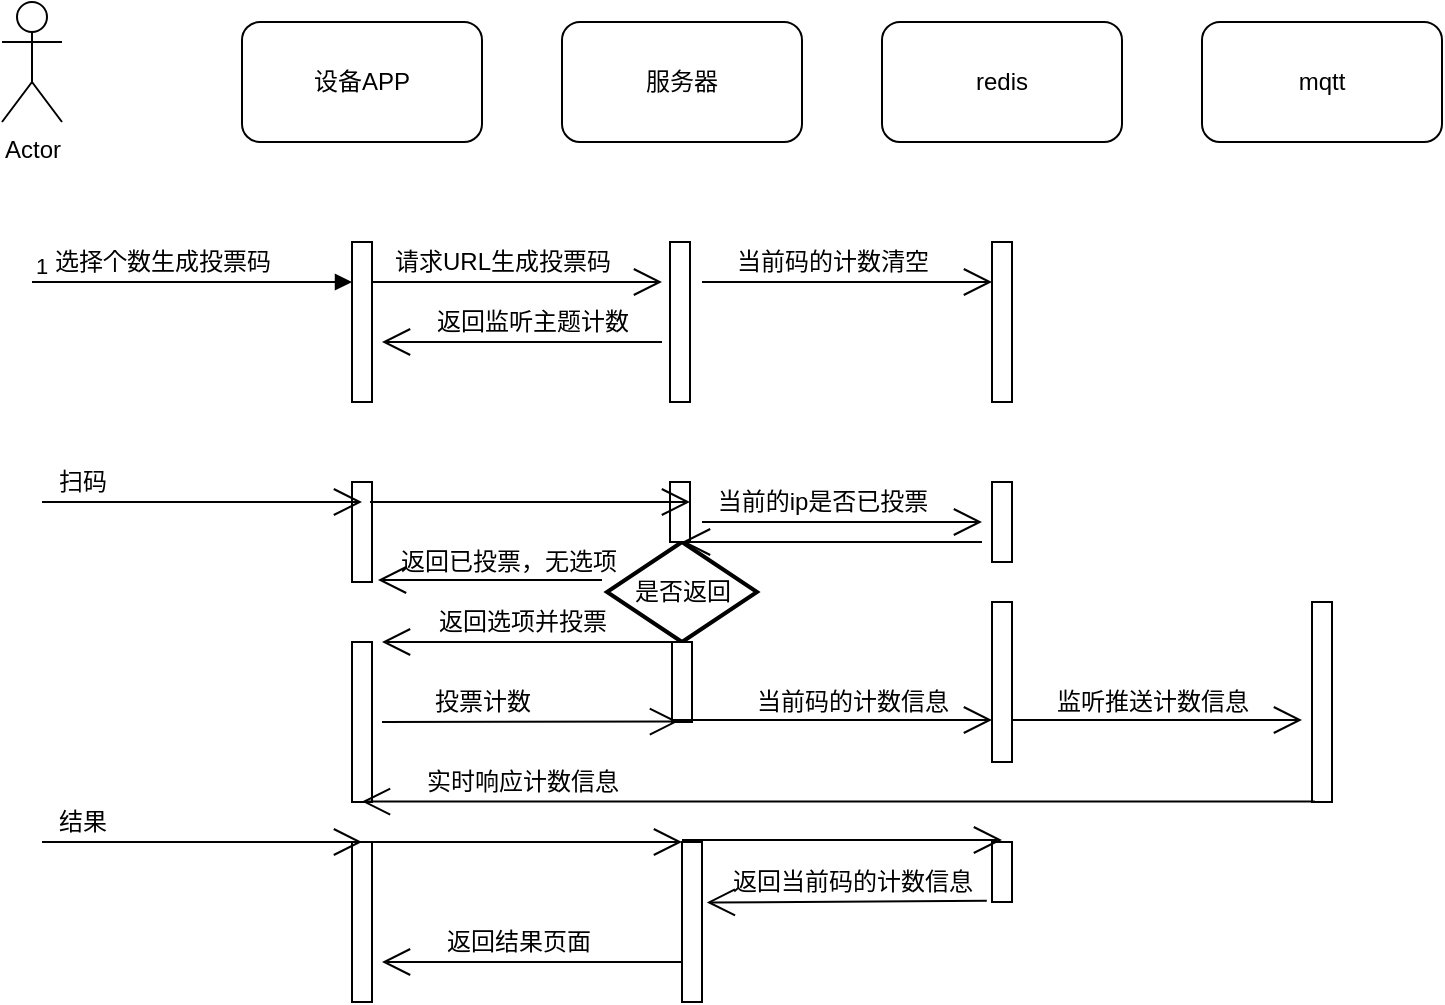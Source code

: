 <mxfile version="15.3.1" type="github"><diagram id="lQphpqagglQJsWHNd3zq" name="Page-1"><mxGraphModel dx="1038" dy="547" grid="1" gridSize="10" guides="1" tooltips="1" connect="1" arrows="1" fold="1" page="1" pageScale="1" pageWidth="827" pageHeight="1169" math="0" shadow="0"><root><mxCell id="0"/><mxCell id="1" parent="0"/><mxCell id="zckvyzsz_IshEhDsn_D2-1" value="Actor" style="shape=umlActor;verticalLabelPosition=bottom;verticalAlign=top;html=1;outlineConnect=0;" vertex="1" parent="1"><mxGeometry x="80" width="30" height="60" as="geometry"/></mxCell><mxCell id="zckvyzsz_IshEhDsn_D2-2" value="设备APP" style="rounded=1;whiteSpace=wrap;html=1;" vertex="1" parent="1"><mxGeometry x="200" y="10" width="120" height="60" as="geometry"/></mxCell><mxCell id="zckvyzsz_IshEhDsn_D2-3" value="服务器" style="rounded=1;whiteSpace=wrap;html=1;" vertex="1" parent="1"><mxGeometry x="360" y="10" width="120" height="60" as="geometry"/></mxCell><mxCell id="zckvyzsz_IshEhDsn_D2-4" value="redis" style="rounded=1;whiteSpace=wrap;html=1;" vertex="1" parent="1"><mxGeometry x="520" y="10" width="120" height="60" as="geometry"/></mxCell><mxCell id="zckvyzsz_IshEhDsn_D2-5" value="mqtt" style="rounded=1;whiteSpace=wrap;html=1;" vertex="1" parent="1"><mxGeometry x="680" y="10" width="120" height="60" as="geometry"/></mxCell><mxCell id="zckvyzsz_IshEhDsn_D2-8" value="" style="html=1;points=[];perimeter=orthogonalPerimeter;" vertex="1" parent="1"><mxGeometry x="255" y="120" width="10" height="80" as="geometry"/></mxCell><mxCell id="zckvyzsz_IshEhDsn_D2-9" value="" style="endArrow=block;endFill=1;html=1;edgeStyle=orthogonalEdgeStyle;align=left;verticalAlign=top;" edge="1" parent="1"><mxGeometry x="-1" relative="1" as="geometry"><mxPoint x="95" y="140" as="sourcePoint"/><mxPoint x="255" y="140" as="targetPoint"/></mxGeometry></mxCell><mxCell id="zckvyzsz_IshEhDsn_D2-10" value="1" style="edgeLabel;resizable=0;html=1;align=left;verticalAlign=bottom;" connectable="0" vertex="1" parent="zckvyzsz_IshEhDsn_D2-9"><mxGeometry x="-1" relative="1" as="geometry"/></mxCell><mxCell id="zckvyzsz_IshEhDsn_D2-11" value="选择个数生成投票码" style="text;html=1;align=center;verticalAlign=middle;resizable=0;points=[];autosize=1;strokeColor=none;fillColor=none;" vertex="1" parent="1"><mxGeometry x="100" y="120" width="120" height="20" as="geometry"/></mxCell><mxCell id="zckvyzsz_IshEhDsn_D2-12" value="" style="html=1;points=[];perimeter=orthogonalPerimeter;" vertex="1" parent="1"><mxGeometry x="414" y="120" width="10" height="80" as="geometry"/></mxCell><mxCell id="zckvyzsz_IshEhDsn_D2-25" value="" style="endArrow=open;endFill=1;endSize=12;html=1;" edge="1" parent="1"><mxGeometry width="160" relative="1" as="geometry"><mxPoint x="265" y="140" as="sourcePoint"/><mxPoint x="410" y="140" as="targetPoint"/><Array as="points"><mxPoint x="310" y="140"/><mxPoint x="350" y="140"/></Array></mxGeometry></mxCell><mxCell id="zckvyzsz_IshEhDsn_D2-26" value="请求URL生成投票码" style="text;html=1;align=center;verticalAlign=middle;resizable=0;points=[];autosize=1;strokeColor=none;fillColor=none;" vertex="1" parent="1"><mxGeometry x="270" y="120" width="120" height="20" as="geometry"/></mxCell><mxCell id="zckvyzsz_IshEhDsn_D2-27" value="" style="endArrow=open;endFill=1;endSize=12;html=1;" edge="1" parent="1" target="zckvyzsz_IshEhDsn_D2-28"><mxGeometry width="160" relative="1" as="geometry"><mxPoint x="430" y="140" as="sourcePoint"/><mxPoint x="490" y="260" as="targetPoint"/></mxGeometry></mxCell><mxCell id="zckvyzsz_IshEhDsn_D2-28" value="" style="html=1;points=[];perimeter=orthogonalPerimeter;" vertex="1" parent="1"><mxGeometry x="575" y="120" width="10" height="80" as="geometry"/></mxCell><mxCell id="zckvyzsz_IshEhDsn_D2-29" value="当前码的计数清空" style="text;html=1;align=center;verticalAlign=middle;resizable=0;points=[];autosize=1;strokeColor=none;fillColor=none;" vertex="1" parent="1"><mxGeometry x="440" y="120" width="110" height="20" as="geometry"/></mxCell><mxCell id="zckvyzsz_IshEhDsn_D2-30" value="" style="endArrow=open;endFill=1;endSize=12;html=1;" edge="1" parent="1"><mxGeometry width="160" relative="1" as="geometry"><mxPoint x="410" y="170" as="sourcePoint"/><mxPoint x="270" y="170" as="targetPoint"/></mxGeometry></mxCell><mxCell id="zckvyzsz_IshEhDsn_D2-31" value="返回监听主题计数" style="text;html=1;align=center;verticalAlign=middle;resizable=0;points=[];autosize=1;strokeColor=none;fillColor=none;" vertex="1" parent="1"><mxGeometry x="290" y="150" width="110" height="20" as="geometry"/></mxCell><mxCell id="zckvyzsz_IshEhDsn_D2-32" value="" style="html=1;points=[];perimeter=orthogonalPerimeter;" vertex="1" parent="1"><mxGeometry x="255" y="240" width="10" height="50" as="geometry"/></mxCell><mxCell id="zckvyzsz_IshEhDsn_D2-33" value="" style="endArrow=open;endFill=1;endSize=12;html=1;" edge="1" parent="1"><mxGeometry width="160" relative="1" as="geometry"><mxPoint x="100" y="250" as="sourcePoint"/><mxPoint x="260" y="250" as="targetPoint"/></mxGeometry></mxCell><mxCell id="zckvyzsz_IshEhDsn_D2-34" value="扫码" style="text;html=1;align=center;verticalAlign=middle;resizable=0;points=[];autosize=1;strokeColor=none;fillColor=none;" vertex="1" parent="1"><mxGeometry x="100" y="230" width="40" height="20" as="geometry"/></mxCell><mxCell id="zckvyzsz_IshEhDsn_D2-38" value="是否返回" style="strokeWidth=2;html=1;shape=mxgraph.flowchart.decision;whiteSpace=wrap;" vertex="1" parent="1"><mxGeometry x="382.5" y="270" width="75" height="50" as="geometry"/></mxCell><mxCell id="zckvyzsz_IshEhDsn_D2-40" value="" style="html=1;points=[];perimeter=orthogonalPerimeter;" vertex="1" parent="1"><mxGeometry x="414" y="240" width="10" height="30" as="geometry"/></mxCell><mxCell id="zckvyzsz_IshEhDsn_D2-41" value="" style="endArrow=open;endFill=1;endSize=12;html=1;" edge="1" parent="1"><mxGeometry width="160" relative="1" as="geometry"><mxPoint x="264" y="250" as="sourcePoint"/><mxPoint x="424" y="250" as="targetPoint"/></mxGeometry></mxCell><mxCell id="zckvyzsz_IshEhDsn_D2-42" value="" style="endArrow=open;endFill=1;endSize=12;html=1;" edge="1" parent="1"><mxGeometry width="160" relative="1" as="geometry"><mxPoint x="380" y="289" as="sourcePoint"/><mxPoint x="268" y="289" as="targetPoint"/></mxGeometry></mxCell><mxCell id="zckvyzsz_IshEhDsn_D2-43" value="返回已投票，无选项" style="text;html=1;align=center;verticalAlign=middle;resizable=0;points=[];autosize=1;strokeColor=none;fillColor=none;" vertex="1" parent="1"><mxGeometry x="272.5" y="270" width="120" height="20" as="geometry"/></mxCell><mxCell id="zckvyzsz_IshEhDsn_D2-44" value="" style="endArrow=open;endFill=1;endSize=12;html=1;exitX=0.5;exitY=1;exitDx=0;exitDy=0;exitPerimeter=0;" edge="1" parent="1" source="zckvyzsz_IshEhDsn_D2-38"><mxGeometry width="160" relative="1" as="geometry"><mxPoint x="330" y="260" as="sourcePoint"/><mxPoint x="270" y="320" as="targetPoint"/><Array as="points"/></mxGeometry></mxCell><mxCell id="zckvyzsz_IshEhDsn_D2-47" value="" style="endArrow=open;endFill=1;endSize=12;html=1;entryX=0.3;entryY=0.995;entryDx=0;entryDy=0;entryPerimeter=0;" edge="1" parent="1" target="zckvyzsz_IshEhDsn_D2-50"><mxGeometry width="160" relative="1" as="geometry"><mxPoint x="270" y="360" as="sourcePoint"/><mxPoint x="410" y="360" as="targetPoint"/></mxGeometry></mxCell><mxCell id="zckvyzsz_IshEhDsn_D2-49" value="返回选项并投票" style="text;html=1;align=center;verticalAlign=middle;resizable=0;points=[];autosize=1;strokeColor=none;fillColor=none;" vertex="1" parent="1"><mxGeometry x="290" y="300" width="100" height="20" as="geometry"/></mxCell><mxCell id="zckvyzsz_IshEhDsn_D2-50" value="" style="html=1;points=[];perimeter=orthogonalPerimeter;" vertex="1" parent="1"><mxGeometry x="415" y="320" width="10" height="40" as="geometry"/></mxCell><mxCell id="zckvyzsz_IshEhDsn_D2-51" value="" style="html=1;points=[];perimeter=orthogonalPerimeter;" vertex="1" parent="1"><mxGeometry x="255" y="320" width="10" height="80" as="geometry"/></mxCell><mxCell id="zckvyzsz_IshEhDsn_D2-52" value="投票计数" style="text;html=1;align=center;verticalAlign=middle;resizable=0;points=[];autosize=1;strokeColor=none;fillColor=none;" vertex="1" parent="1"><mxGeometry x="290" y="340" width="60" height="20" as="geometry"/></mxCell><mxCell id="zckvyzsz_IshEhDsn_D2-53" value="" style="html=1;points=[];perimeter=orthogonalPerimeter;" vertex="1" parent="1"><mxGeometry x="575" y="300" width="10" height="80" as="geometry"/></mxCell><mxCell id="zckvyzsz_IshEhDsn_D2-57" value="" style="endArrow=open;endFill=1;endSize=12;html=1;" edge="1" parent="1"><mxGeometry width="160" relative="1" as="geometry"><mxPoint x="415" y="359" as="sourcePoint"/><mxPoint x="575" y="359" as="targetPoint"/></mxGeometry></mxCell><mxCell id="zckvyzsz_IshEhDsn_D2-58" value="当前码的计数信息" style="text;html=1;align=center;verticalAlign=middle;resizable=0;points=[];autosize=1;strokeColor=none;fillColor=none;" vertex="1" parent="1"><mxGeometry x="450" y="340" width="110" height="20" as="geometry"/></mxCell><mxCell id="zckvyzsz_IshEhDsn_D2-59" value="" style="html=1;points=[];perimeter=orthogonalPerimeter;" vertex="1" parent="1"><mxGeometry x="575" y="240" width="10" height="40" as="geometry"/></mxCell><mxCell id="zckvyzsz_IshEhDsn_D2-60" value="" style="endArrow=open;endFill=1;endSize=12;html=1;" edge="1" parent="1"><mxGeometry width="160" relative="1" as="geometry"><mxPoint x="430" y="260" as="sourcePoint"/><mxPoint x="570" y="260" as="targetPoint"/></mxGeometry></mxCell><mxCell id="zckvyzsz_IshEhDsn_D2-61" value="&lt;span&gt;当前的ip是否已投票&lt;/span&gt;" style="text;html=1;align=center;verticalAlign=middle;resizable=0;points=[];autosize=1;strokeColor=none;fillColor=none;" vertex="1" parent="1"><mxGeometry x="430" y="240" width="120" height="20" as="geometry"/></mxCell><mxCell id="zckvyzsz_IshEhDsn_D2-63" value="" style="endArrow=open;endFill=1;endSize=12;html=1;entryX=0.5;entryY=0;entryDx=0;entryDy=0;entryPerimeter=0;" edge="1" parent="1" target="zckvyzsz_IshEhDsn_D2-38"><mxGeometry width="160" relative="1" as="geometry"><mxPoint x="570" y="270" as="sourcePoint"/><mxPoint x="490" y="270" as="targetPoint"/></mxGeometry></mxCell><mxCell id="zckvyzsz_IshEhDsn_D2-64" value="" style="html=1;points=[];perimeter=orthogonalPerimeter;" vertex="1" parent="1"><mxGeometry x="735" y="300" width="10" height="100" as="geometry"/></mxCell><mxCell id="zckvyzsz_IshEhDsn_D2-65" value="" style="endArrow=open;endFill=1;endSize=12;html=1;" edge="1" parent="1"><mxGeometry width="160" relative="1" as="geometry"><mxPoint x="585" y="359" as="sourcePoint"/><mxPoint x="730" y="359" as="targetPoint"/></mxGeometry></mxCell><mxCell id="zckvyzsz_IshEhDsn_D2-66" value="监听推送计数信息" style="text;html=1;align=center;verticalAlign=middle;resizable=0;points=[];autosize=1;strokeColor=none;fillColor=none;" vertex="1" parent="1"><mxGeometry x="600" y="340" width="110" height="20" as="geometry"/></mxCell><mxCell id="zckvyzsz_IshEhDsn_D2-67" value="" style="endArrow=open;endFill=1;endSize=12;html=1;exitX=0.14;exitY=0.998;exitDx=0;exitDy=0;exitPerimeter=0;entryX=0.5;entryY=0.997;entryDx=0;entryDy=0;entryPerimeter=0;" edge="1" parent="1" source="zckvyzsz_IshEhDsn_D2-64" target="zckvyzsz_IshEhDsn_D2-51"><mxGeometry width="160" relative="1" as="geometry"><mxPoint x="330" y="270" as="sourcePoint"/><mxPoint x="490" y="270" as="targetPoint"/></mxGeometry></mxCell><mxCell id="zckvyzsz_IshEhDsn_D2-68" value="实时响应计数信息" style="text;html=1;align=center;verticalAlign=middle;resizable=0;points=[];autosize=1;strokeColor=none;fillColor=none;" vertex="1" parent="1"><mxGeometry x="285" y="380" width="110" height="20" as="geometry"/></mxCell><mxCell id="zckvyzsz_IshEhDsn_D2-69" value="" style="html=1;points=[];perimeter=orthogonalPerimeter;" vertex="1" parent="1"><mxGeometry x="255" y="420" width="10" height="80" as="geometry"/></mxCell><mxCell id="zckvyzsz_IshEhDsn_D2-70" value="" style="endArrow=open;endFill=1;endSize=12;html=1;" edge="1" parent="1"><mxGeometry width="160" relative="1" as="geometry"><mxPoint x="100" y="420" as="sourcePoint"/><mxPoint x="260" y="420" as="targetPoint"/></mxGeometry></mxCell><mxCell id="zckvyzsz_IshEhDsn_D2-71" value="结果" style="text;html=1;align=center;verticalAlign=middle;resizable=0;points=[];autosize=1;strokeColor=none;fillColor=none;" vertex="1" parent="1"><mxGeometry x="100" y="400" width="40" height="20" as="geometry"/></mxCell><mxCell id="zckvyzsz_IshEhDsn_D2-72" value="" style="html=1;points=[];perimeter=orthogonalPerimeter;" vertex="1" parent="1"><mxGeometry x="420" y="420" width="10" height="80" as="geometry"/></mxCell><mxCell id="zckvyzsz_IshEhDsn_D2-73" value="" style="html=1;points=[];perimeter=orthogonalPerimeter;" vertex="1" parent="1"><mxGeometry x="575" y="420" width="10" height="30" as="geometry"/></mxCell><mxCell id="zckvyzsz_IshEhDsn_D2-76" value="" style="endArrow=open;endFill=1;endSize=12;html=1;" edge="1" parent="1"><mxGeometry width="160" relative="1" as="geometry"><mxPoint x="260" y="420" as="sourcePoint"/><mxPoint x="420" y="420" as="targetPoint"/></mxGeometry></mxCell><mxCell id="zckvyzsz_IshEhDsn_D2-77" value="" style="endArrow=open;endFill=1;endSize=12;html=1;" edge="1" parent="1"><mxGeometry width="160" relative="1" as="geometry"><mxPoint x="420" y="419" as="sourcePoint"/><mxPoint x="580" y="419" as="targetPoint"/></mxGeometry></mxCell><mxCell id="zckvyzsz_IshEhDsn_D2-79" value="" style="endArrow=open;endFill=1;endSize=12;html=1;entryX=1.24;entryY=0.378;entryDx=0;entryDy=0;entryPerimeter=0;exitX=-0.26;exitY=0.98;exitDx=0;exitDy=0;exitPerimeter=0;" edge="1" parent="1" source="zckvyzsz_IshEhDsn_D2-73" target="zckvyzsz_IshEhDsn_D2-72"><mxGeometry width="160" relative="1" as="geometry"><mxPoint x="430" y="450" as="sourcePoint"/><mxPoint x="590" y="450" as="targetPoint"/></mxGeometry></mxCell><mxCell id="zckvyzsz_IshEhDsn_D2-80" value="返回当前码的计数信息" style="text;html=1;align=center;verticalAlign=middle;resizable=0;points=[];autosize=1;strokeColor=none;fillColor=none;" vertex="1" parent="1"><mxGeometry x="435" y="430" width="140" height="20" as="geometry"/></mxCell><mxCell id="zckvyzsz_IshEhDsn_D2-81" value="" style="endArrow=open;endFill=1;endSize=12;html=1;exitX=0;exitY=0.75;exitDx=0;exitDy=0;exitPerimeter=0;" edge="1" parent="1" source="zckvyzsz_IshEhDsn_D2-72"><mxGeometry width="160" relative="1" as="geometry"><mxPoint x="350" y="490" as="sourcePoint"/><mxPoint x="270" y="480" as="targetPoint"/></mxGeometry></mxCell><mxCell id="zckvyzsz_IshEhDsn_D2-82" value="返回结果页面" style="text;html=1;align=center;verticalAlign=middle;resizable=0;points=[];autosize=1;strokeColor=none;fillColor=none;" vertex="1" parent="1"><mxGeometry x="292.5" y="460" width="90" height="20" as="geometry"/></mxCell></root></mxGraphModel></diagram></mxfile>